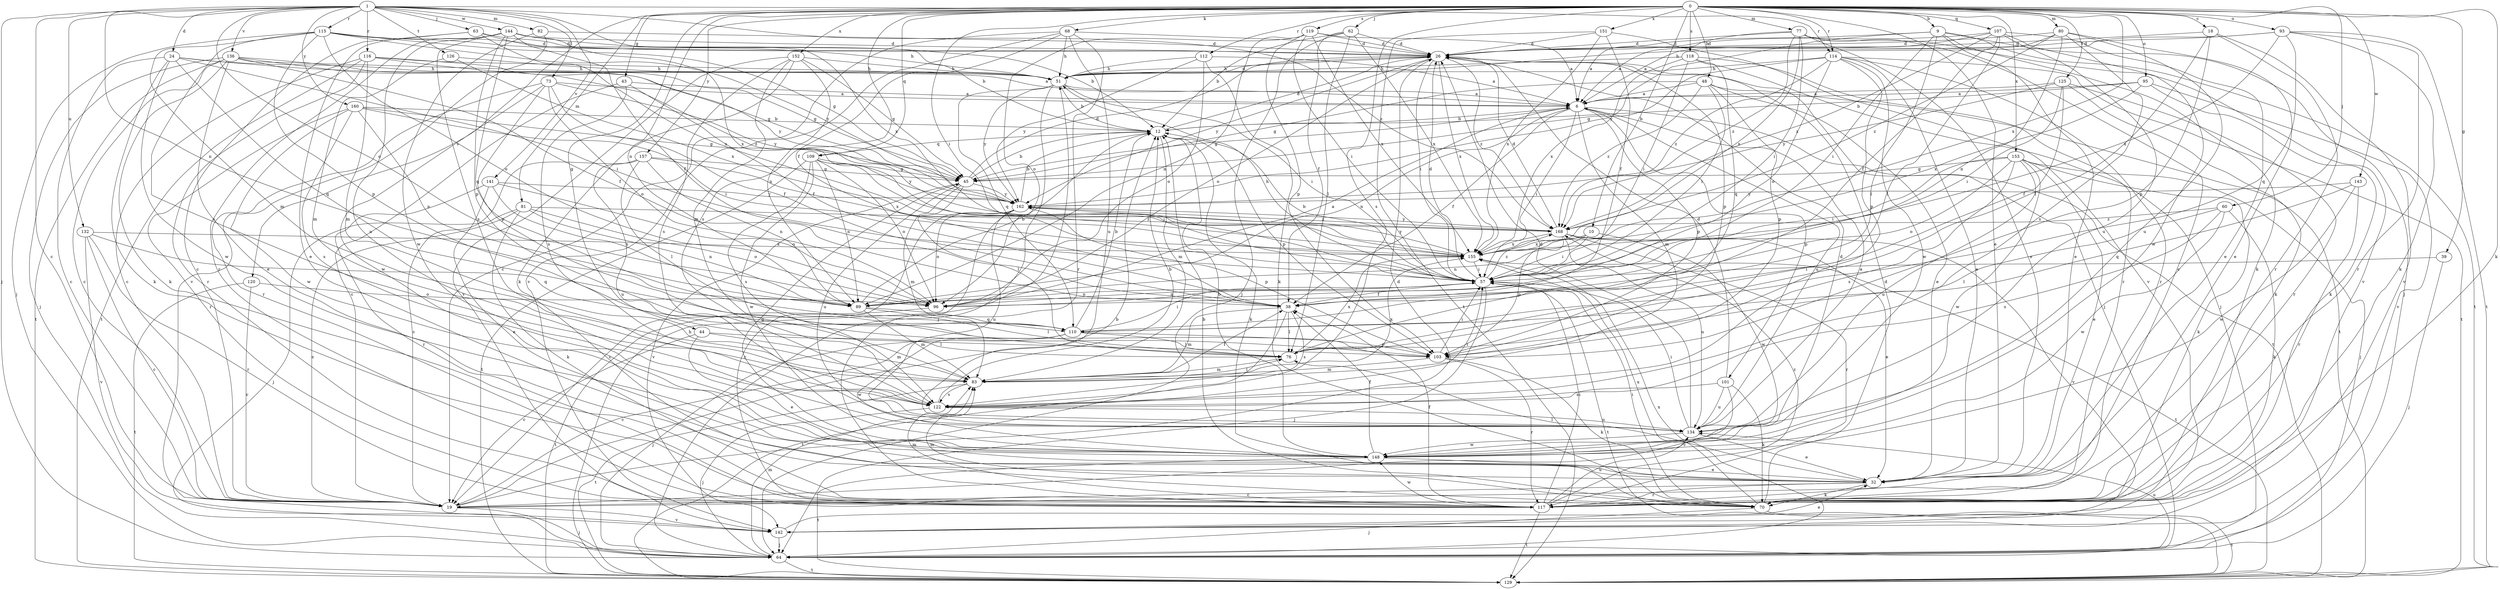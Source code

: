 strict digraph  {
0;
1;
6;
9;
10;
12;
18;
19;
24;
26;
32;
38;
39;
43;
44;
45;
48;
51;
57;
60;
62;
63;
64;
68;
70;
73;
76;
77;
80;
81;
82;
83;
89;
93;
95;
96;
101;
103;
107;
109;
110;
112;
114;
115;
116;
117;
118;
119;
120;
122;
125;
126;
129;
132;
134;
136;
141;
142;
143;
144;
148;
151;
152;
153;
155;
157;
160;
162;
168;
0 -> 9  [label=b];
0 -> 10  [label=b];
0 -> 18  [label=c];
0 -> 32  [label=e];
0 -> 38  [label=f];
0 -> 39  [label=g];
0 -> 43  [label=g];
0 -> 44  [label=g];
0 -> 48  [label=h];
0 -> 57  [label=i];
0 -> 60  [label=j];
0 -> 62  [label=j];
0 -> 68  [label=k];
0 -> 70  [label=k];
0 -> 77  [label=m];
0 -> 80  [label=m];
0 -> 81  [label=m];
0 -> 89  [label=n];
0 -> 93  [label=o];
0 -> 95  [label=o];
0 -> 107  [label=q];
0 -> 109  [label=q];
0 -> 112  [label=r];
0 -> 114  [label=r];
0 -> 118  [label=s];
0 -> 119  [label=s];
0 -> 120  [label=s];
0 -> 122  [label=s];
0 -> 125  [label=t];
0 -> 143  [label=w];
0 -> 151  [label=x];
0 -> 152  [label=x];
0 -> 153  [label=x];
0 -> 155  [label=x];
0 -> 157  [label=y];
1 -> 19  [label=c];
1 -> 24  [label=d];
1 -> 63  [label=j];
1 -> 64  [label=j];
1 -> 73  [label=l];
1 -> 82  [label=m];
1 -> 89  [label=n];
1 -> 96  [label=o];
1 -> 114  [label=r];
1 -> 115  [label=r];
1 -> 116  [label=r];
1 -> 126  [label=t];
1 -> 132  [label=u];
1 -> 136  [label=v];
1 -> 141  [label=v];
1 -> 144  [label=w];
1 -> 155  [label=x];
1 -> 160  [label=y];
1 -> 168  [label=z];
6 -> 12  [label=b];
6 -> 38  [label=f];
6 -> 45  [label=g];
6 -> 57  [label=i];
6 -> 83  [label=m];
6 -> 89  [label=n];
6 -> 101  [label=p];
6 -> 103  [label=p];
6 -> 129  [label=t];
6 -> 134  [label=u];
9 -> 26  [label=d];
9 -> 32  [label=e];
9 -> 57  [label=i];
9 -> 64  [label=j];
9 -> 70  [label=k];
9 -> 76  [label=l];
9 -> 129  [label=t];
9 -> 162  [label=y];
10 -> 57  [label=i];
10 -> 89  [label=n];
10 -> 148  [label=w];
10 -> 155  [label=x];
12 -> 26  [label=d];
12 -> 70  [label=k];
12 -> 83  [label=m];
12 -> 103  [label=p];
12 -> 109  [label=q];
18 -> 26  [label=d];
18 -> 76  [label=l];
18 -> 103  [label=p];
18 -> 117  [label=r];
18 -> 142  [label=v];
19 -> 12  [label=b];
19 -> 26  [label=d];
19 -> 64  [label=j];
19 -> 142  [label=v];
24 -> 6  [label=a];
24 -> 19  [label=c];
24 -> 51  [label=h];
24 -> 57  [label=i];
24 -> 70  [label=k];
24 -> 110  [label=q];
24 -> 148  [label=w];
26 -> 51  [label=h];
26 -> 57  [label=i];
26 -> 64  [label=j];
26 -> 96  [label=o];
26 -> 103  [label=p];
26 -> 155  [label=x];
26 -> 162  [label=y];
26 -> 168  [label=z];
32 -> 19  [label=c];
32 -> 70  [label=k];
32 -> 76  [label=l];
32 -> 117  [label=r];
38 -> 76  [label=l];
38 -> 83  [label=m];
38 -> 122  [label=s];
38 -> 129  [label=t];
39 -> 57  [label=i];
39 -> 64  [label=j];
43 -> 6  [label=a];
43 -> 19  [label=c];
43 -> 38  [label=f];
43 -> 122  [label=s];
44 -> 19  [label=c];
44 -> 32  [label=e];
44 -> 76  [label=l];
44 -> 83  [label=m];
45 -> 12  [label=b];
45 -> 26  [label=d];
45 -> 76  [label=l];
45 -> 83  [label=m];
45 -> 134  [label=u];
45 -> 142  [label=v];
45 -> 162  [label=y];
48 -> 6  [label=a];
48 -> 32  [label=e];
48 -> 45  [label=g];
48 -> 57  [label=i];
48 -> 103  [label=p];
48 -> 129  [label=t];
48 -> 168  [label=z];
51 -> 6  [label=a];
51 -> 12  [label=b];
51 -> 26  [label=d];
51 -> 57  [label=i];
51 -> 64  [label=j];
51 -> 110  [label=q];
51 -> 162  [label=y];
57 -> 12  [label=b];
57 -> 26  [label=d];
57 -> 38  [label=f];
57 -> 51  [label=h];
57 -> 64  [label=j];
57 -> 89  [label=n];
57 -> 96  [label=o];
57 -> 129  [label=t];
57 -> 168  [label=z];
60 -> 70  [label=k];
60 -> 76  [label=l];
60 -> 122  [label=s];
60 -> 148  [label=w];
60 -> 168  [label=z];
62 -> 12  [label=b];
62 -> 26  [label=d];
62 -> 38  [label=f];
62 -> 64  [label=j];
62 -> 76  [label=l];
62 -> 155  [label=x];
63 -> 12  [label=b];
63 -> 19  [label=c];
63 -> 26  [label=d];
63 -> 32  [label=e];
63 -> 155  [label=x];
64 -> 83  [label=m];
64 -> 129  [label=t];
64 -> 134  [label=u];
64 -> 155  [label=x];
68 -> 19  [label=c];
68 -> 26  [label=d];
68 -> 51  [label=h];
68 -> 117  [label=r];
68 -> 122  [label=s];
68 -> 134  [label=u];
68 -> 142  [label=v];
70 -> 12  [label=b];
70 -> 26  [label=d];
70 -> 57  [label=i];
70 -> 64  [label=j];
70 -> 83  [label=m];
70 -> 129  [label=t];
70 -> 155  [label=x];
73 -> 6  [label=a];
73 -> 38  [label=f];
73 -> 96  [label=o];
73 -> 103  [label=p];
73 -> 117  [label=r];
73 -> 148  [label=w];
73 -> 162  [label=y];
76 -> 83  [label=m];
76 -> 155  [label=x];
77 -> 6  [label=a];
77 -> 19  [label=c];
77 -> 26  [label=d];
77 -> 32  [label=e];
77 -> 57  [label=i];
77 -> 142  [label=v];
77 -> 155  [label=x];
77 -> 168  [label=z];
80 -> 6  [label=a];
80 -> 26  [label=d];
80 -> 32  [label=e];
80 -> 89  [label=n];
80 -> 122  [label=s];
80 -> 134  [label=u];
80 -> 168  [label=z];
81 -> 19  [label=c];
81 -> 64  [label=j];
81 -> 70  [label=k];
81 -> 89  [label=n];
81 -> 96  [label=o];
81 -> 168  [label=z];
82 -> 26  [label=d];
82 -> 142  [label=v];
82 -> 148  [label=w];
83 -> 38  [label=f];
83 -> 76  [label=l];
83 -> 122  [label=s];
83 -> 129  [label=t];
83 -> 155  [label=x];
89 -> 12  [label=b];
89 -> 76  [label=l];
89 -> 83  [label=m];
89 -> 110  [label=q];
93 -> 26  [label=d];
93 -> 51  [label=h];
93 -> 70  [label=k];
93 -> 110  [label=q];
93 -> 117  [label=r];
93 -> 129  [label=t];
93 -> 155  [label=x];
95 -> 6  [label=a];
95 -> 12  [label=b];
95 -> 70  [label=k];
95 -> 142  [label=v];
95 -> 155  [label=x];
96 -> 6  [label=a];
96 -> 129  [label=t];
101 -> 19  [label=c];
101 -> 26  [label=d];
101 -> 70  [label=k];
101 -> 122  [label=s];
101 -> 134  [label=u];
103 -> 57  [label=i];
103 -> 70  [label=k];
103 -> 83  [label=m];
103 -> 117  [label=r];
107 -> 6  [label=a];
107 -> 26  [label=d];
107 -> 32  [label=e];
107 -> 38  [label=f];
107 -> 76  [label=l];
107 -> 134  [label=u];
107 -> 148  [label=w];
107 -> 168  [label=z];
109 -> 45  [label=g];
109 -> 57  [label=i];
109 -> 89  [label=n];
109 -> 96  [label=o];
109 -> 122  [label=s];
109 -> 129  [label=t];
109 -> 148  [label=w];
109 -> 162  [label=y];
110 -> 12  [label=b];
110 -> 19  [label=c];
110 -> 57  [label=i];
110 -> 64  [label=j];
110 -> 76  [label=l];
110 -> 103  [label=p];
110 -> 148  [label=w];
112 -> 6  [label=a];
112 -> 51  [label=h];
112 -> 70  [label=k];
112 -> 96  [label=o];
112 -> 162  [label=y];
114 -> 32  [label=e];
114 -> 45  [label=g];
114 -> 51  [label=h];
114 -> 96  [label=o];
114 -> 103  [label=p];
114 -> 117  [label=r];
114 -> 129  [label=t];
114 -> 148  [label=w];
114 -> 168  [label=z];
115 -> 26  [label=d];
115 -> 45  [label=g];
115 -> 51  [label=h];
115 -> 64  [label=j];
115 -> 83  [label=m];
115 -> 96  [label=o];
115 -> 103  [label=p];
115 -> 122  [label=s];
115 -> 162  [label=y];
116 -> 19  [label=c];
116 -> 45  [label=g];
116 -> 51  [label=h];
116 -> 83  [label=m];
116 -> 117  [label=r];
116 -> 129  [label=t];
116 -> 162  [label=y];
117 -> 38  [label=f];
117 -> 57  [label=i];
117 -> 83  [label=m];
117 -> 129  [label=t];
117 -> 134  [label=u];
117 -> 148  [label=w];
117 -> 168  [label=z];
118 -> 51  [label=h];
118 -> 57  [label=i];
118 -> 64  [label=j];
118 -> 110  [label=q];
118 -> 117  [label=r];
118 -> 155  [label=x];
119 -> 6  [label=a];
119 -> 26  [label=d];
119 -> 57  [label=i];
119 -> 89  [label=n];
119 -> 96  [label=o];
119 -> 103  [label=p];
119 -> 155  [label=x];
120 -> 19  [label=c];
120 -> 96  [label=o];
120 -> 129  [label=t];
122 -> 12  [label=b];
122 -> 57  [label=i];
122 -> 64  [label=j];
122 -> 134  [label=u];
125 -> 6  [label=a];
125 -> 38  [label=f];
125 -> 57  [label=i];
125 -> 70  [label=k];
125 -> 117  [label=r];
125 -> 162  [label=y];
126 -> 51  [label=h];
126 -> 83  [label=m];
126 -> 155  [label=x];
129 -> 51  [label=h];
132 -> 19  [label=c];
132 -> 110  [label=q];
132 -> 117  [label=r];
132 -> 142  [label=v];
132 -> 155  [label=x];
134 -> 6  [label=a];
134 -> 26  [label=d];
134 -> 32  [label=e];
134 -> 57  [label=i];
134 -> 148  [label=w];
136 -> 19  [label=c];
136 -> 32  [label=e];
136 -> 38  [label=f];
136 -> 45  [label=g];
136 -> 51  [label=h];
136 -> 64  [label=j];
136 -> 70  [label=k];
136 -> 129  [label=t];
136 -> 168  [label=z];
141 -> 32  [label=e];
141 -> 89  [label=n];
141 -> 96  [label=o];
141 -> 117  [label=r];
141 -> 162  [label=y];
142 -> 32  [label=e];
142 -> 64  [label=j];
143 -> 110  [label=q];
143 -> 117  [label=r];
143 -> 148  [label=w];
143 -> 162  [label=y];
144 -> 12  [label=b];
144 -> 26  [label=d];
144 -> 38  [label=f];
144 -> 103  [label=p];
144 -> 110  [label=q];
144 -> 117  [label=r];
144 -> 122  [label=s];
144 -> 134  [label=u];
144 -> 155  [label=x];
148 -> 12  [label=b];
148 -> 26  [label=d];
148 -> 32  [label=e];
148 -> 38  [label=f];
148 -> 45  [label=g];
148 -> 129  [label=t];
151 -> 26  [label=d];
151 -> 38  [label=f];
151 -> 129  [label=t];
151 -> 142  [label=v];
151 -> 155  [label=x];
152 -> 45  [label=g];
152 -> 51  [label=h];
152 -> 70  [label=k];
152 -> 83  [label=m];
152 -> 89  [label=n];
152 -> 122  [label=s];
152 -> 142  [label=v];
153 -> 32  [label=e];
153 -> 45  [label=g];
153 -> 57  [label=i];
153 -> 64  [label=j];
153 -> 70  [label=k];
153 -> 96  [label=o];
153 -> 122  [label=s];
153 -> 134  [label=u];
153 -> 148  [label=w];
155 -> 57  [label=i];
155 -> 129  [label=t];
155 -> 162  [label=y];
157 -> 19  [label=c];
157 -> 45  [label=g];
157 -> 76  [label=l];
157 -> 89  [label=n];
157 -> 134  [label=u];
157 -> 155  [label=x];
160 -> 12  [label=b];
160 -> 45  [label=g];
160 -> 57  [label=i];
160 -> 89  [label=n];
160 -> 117  [label=r];
160 -> 122  [label=s];
160 -> 148  [label=w];
162 -> 12  [label=b];
162 -> 19  [label=c];
162 -> 96  [label=o];
162 -> 103  [label=p];
162 -> 117  [label=r];
162 -> 134  [label=u];
162 -> 168  [label=z];
168 -> 26  [label=d];
168 -> 32  [label=e];
168 -> 103  [label=p];
168 -> 117  [label=r];
168 -> 134  [label=u];
168 -> 142  [label=v];
168 -> 155  [label=x];
168 -> 162  [label=y];
}
